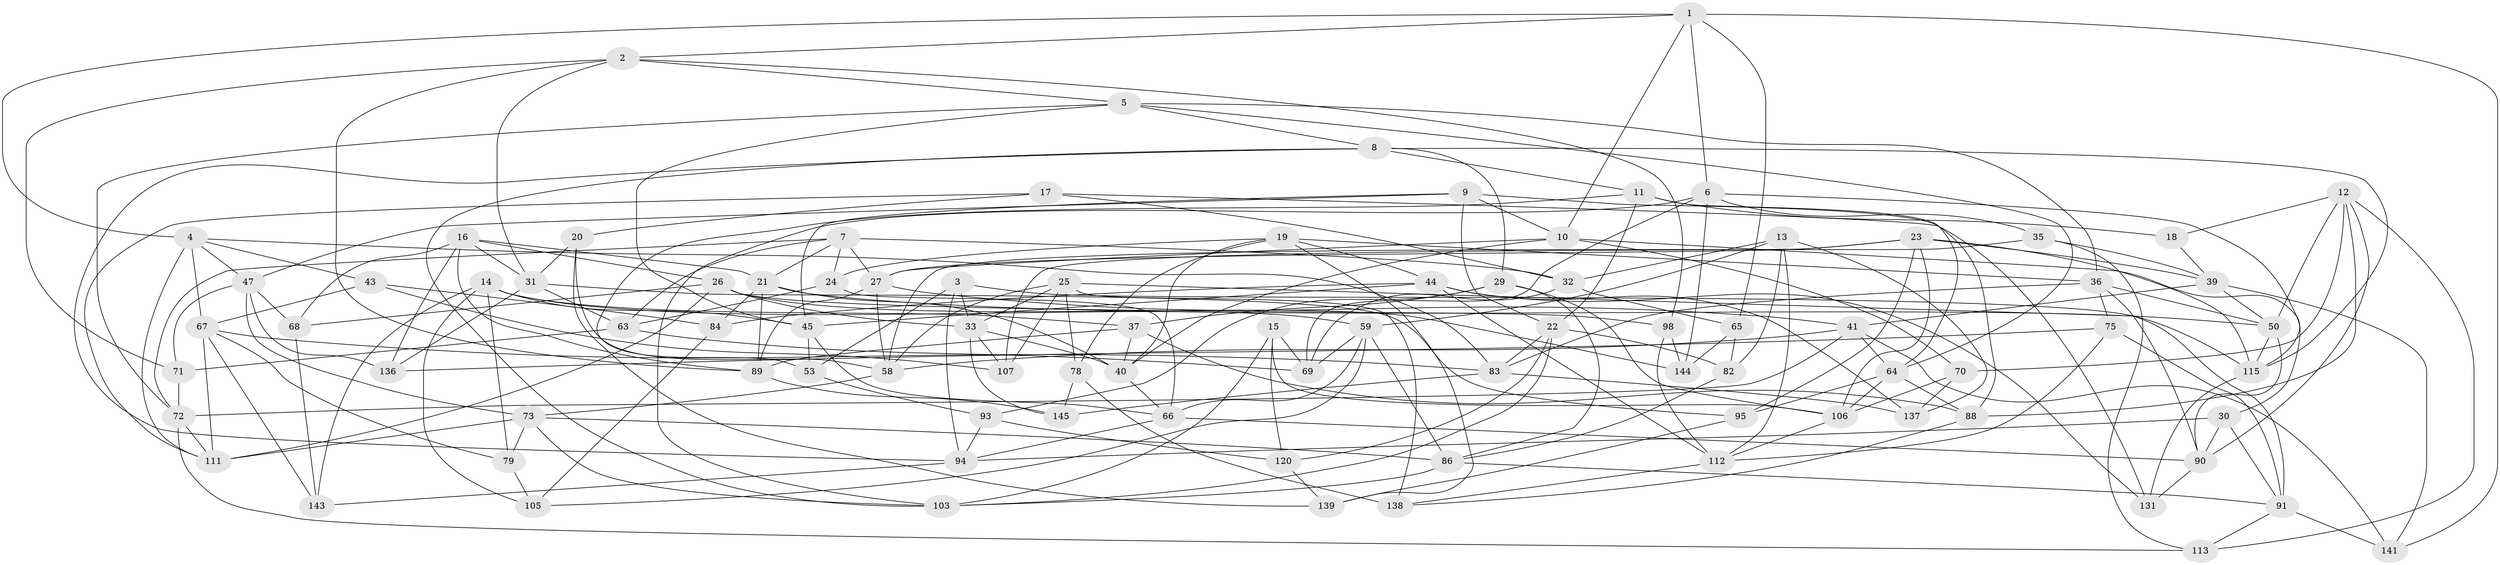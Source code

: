 // original degree distribution, {4: 1.0}
// Generated by graph-tools (version 1.1) at 2025/11/02/27/25 16:11:47]
// undirected, 90 vertices, 230 edges
graph export_dot {
graph [start="1"]
  node [color=gray90,style=filled];
  1 [super="+38"];
  2 [super="+124"];
  3;
  4 [super="+140"];
  5 [super="+125"];
  6 [super="+102"];
  7 [super="+55"];
  8 [super="+109"];
  9 [super="+48"];
  10 [super="+60"];
  11 [super="+62"];
  12 [super="+119"];
  13 [super="+87"];
  14 [super="+51"];
  15;
  16 [super="+28"];
  17;
  18;
  19 [super="+130"];
  20;
  21 [super="+56"];
  22 [super="+123"];
  23 [super="+52"];
  24;
  25 [super="+34"];
  26 [super="+46"];
  27 [super="+85"];
  29 [super="+118"];
  30;
  31 [super="+97"];
  32 [super="+121"];
  33 [super="+74"];
  35;
  36 [super="+132"];
  37 [super="+117"];
  39 [super="+54"];
  40 [super="+42"];
  41 [super="+49"];
  43;
  44 [super="+57"];
  45 [super="+61"];
  47 [super="+100"];
  50 [super="+129"];
  53;
  58 [super="+104"];
  59 [super="+80"];
  63 [super="+76"];
  64 [super="+122"];
  65;
  66 [super="+81"];
  67 [super="+99"];
  68;
  69 [super="+77"];
  70;
  71;
  72 [super="+128"];
  73 [super="+101"];
  75;
  78;
  79;
  82;
  83 [super="+133"];
  84;
  86 [super="+110"];
  88 [super="+96"];
  89 [super="+135"];
  90 [super="+92"];
  91 [super="+108"];
  93;
  94 [super="+127"];
  95;
  98;
  103 [super="+116"];
  105;
  106 [super="+142"];
  107;
  111 [super="+126"];
  112 [super="+114"];
  113;
  115 [super="+134"];
  120;
  131;
  136;
  137;
  138;
  139;
  141;
  143;
  144;
  145;
  1 -- 141;
  1 -- 65;
  1 -- 10;
  1 -- 2;
  1 -- 6;
  1 -- 4;
  2 -- 71;
  2 -- 31;
  2 -- 5;
  2 -- 98;
  2 -- 89;
  3 -- 33;
  3 -- 53;
  3 -- 94;
  3 -- 115;
  4 -- 47;
  4 -- 83;
  4 -- 111;
  4 -- 67;
  4 -- 43;
  5 -- 72;
  5 -- 45;
  5 -- 36;
  5 -- 8;
  5 -- 64;
  6 -- 103;
  6 -- 115;
  6 -- 144;
  6 -- 35;
  6 -- 69;
  7 -- 72;
  7 -- 27;
  7 -- 24;
  7 -- 32;
  7 -- 21;
  7 -- 63;
  8 -- 103;
  8 -- 94;
  8 -- 29;
  8 -- 115;
  8 -- 11;
  9 -- 45;
  9 -- 88 [weight=2];
  9 -- 10;
  9 -- 47;
  9 -- 22;
  10 -- 30;
  10 -- 70;
  10 -- 40;
  10 -- 27;
  11 -- 53;
  11 -- 18 [weight=2];
  11 -- 22;
  11 -- 64;
  12 -- 88;
  12 -- 50;
  12 -- 90;
  12 -- 113;
  12 -- 18;
  12 -- 70;
  13 -- 112;
  13 -- 137;
  13 -- 32 [weight=2];
  13 -- 82;
  13 -- 59;
  14 -- 79;
  14 -- 143;
  14 -- 59;
  14 -- 105;
  14 -- 45;
  14 -- 37;
  15 -- 120;
  15 -- 103;
  15 -- 106;
  15 -- 69;
  16 -- 68;
  16 -- 26;
  16 -- 21;
  16 -- 89;
  16 -- 136;
  16 -- 31;
  17 -- 131;
  17 -- 20;
  17 -- 111;
  17 -- 32;
  18 -- 39;
  19 -- 78;
  19 -- 139;
  19 -- 24;
  19 -- 40;
  19 -- 44;
  19 -- 36;
  20 -- 139;
  20 -- 31;
  20 -- 58;
  21 -- 40;
  21 -- 89;
  21 -- 84;
  21 -- 50;
  22 -- 82;
  22 -- 103;
  22 -- 120;
  22 -- 83;
  23 -- 107;
  23 -- 95;
  23 -- 106;
  23 -- 115;
  23 -- 39;
  23 -- 27;
  24 -- 63;
  24 -- 66;
  25 -- 138;
  25 -- 58;
  25 -- 107;
  25 -- 78;
  25 -- 91;
  25 -- 33;
  26 -- 68;
  26 -- 144;
  26 -- 33;
  26 -- 98;
  26 -- 111;
  27 -- 89;
  27 -- 58;
  27 -- 41;
  29 -- 86;
  29 -- 93;
  29 -- 106;
  29 -- 37 [weight=2];
  30 -- 94;
  30 -- 90;
  30 -- 91;
  31 -- 136;
  31 -- 95;
  31 -- 63;
  32 -- 65;
  32 -- 69;
  33 -- 107;
  33 -- 40;
  33 -- 145;
  35 -- 39;
  35 -- 113;
  35 -- 58;
  36 -- 50;
  36 -- 75;
  36 -- 90;
  36 -- 83;
  37 -- 88;
  37 -- 40;
  37 -- 89;
  39 -- 41;
  39 -- 50;
  39 -- 141;
  40 -- 66;
  41 -- 141;
  41 -- 72;
  41 -- 64;
  41 -- 58;
  43 -- 84;
  43 -- 107;
  43 -- 67;
  44 -- 131;
  44 -- 45;
  44 -- 112;
  44 -- 137;
  44 -- 84;
  45 -- 66;
  45 -- 53;
  47 -- 68;
  47 -- 73;
  47 -- 136;
  47 -- 71;
  50 -- 90;
  50 -- 115;
  53 -- 93;
  58 -- 73;
  59 -- 86;
  59 -- 105;
  59 -- 69;
  59 -- 66;
  63 -- 69 [weight=2];
  63 -- 71;
  64 -- 106;
  64 -- 95;
  64 -- 88;
  65 -- 144;
  65 -- 82;
  66 -- 90;
  66 -- 94;
  67 -- 83;
  67 -- 143;
  67 -- 79;
  67 -- 111;
  68 -- 143;
  70 -- 137;
  70 -- 106;
  71 -- 72;
  72 -- 113;
  72 -- 111;
  73 -- 86;
  73 -- 111;
  73 -- 103;
  73 -- 79;
  75 -- 136;
  75 -- 91;
  75 -- 112;
  78 -- 145;
  78 -- 138;
  79 -- 105;
  82 -- 86;
  83 -- 145;
  83 -- 137;
  84 -- 105;
  86 -- 91;
  86 -- 103;
  88 -- 138;
  89 -- 145;
  90 -- 131;
  91 -- 141;
  91 -- 113;
  93 -- 94;
  93 -- 120;
  94 -- 143;
  95 -- 139;
  98 -- 144;
  98 -- 112;
  106 -- 112;
  112 -- 138;
  115 -- 131;
  120 -- 139;
}
